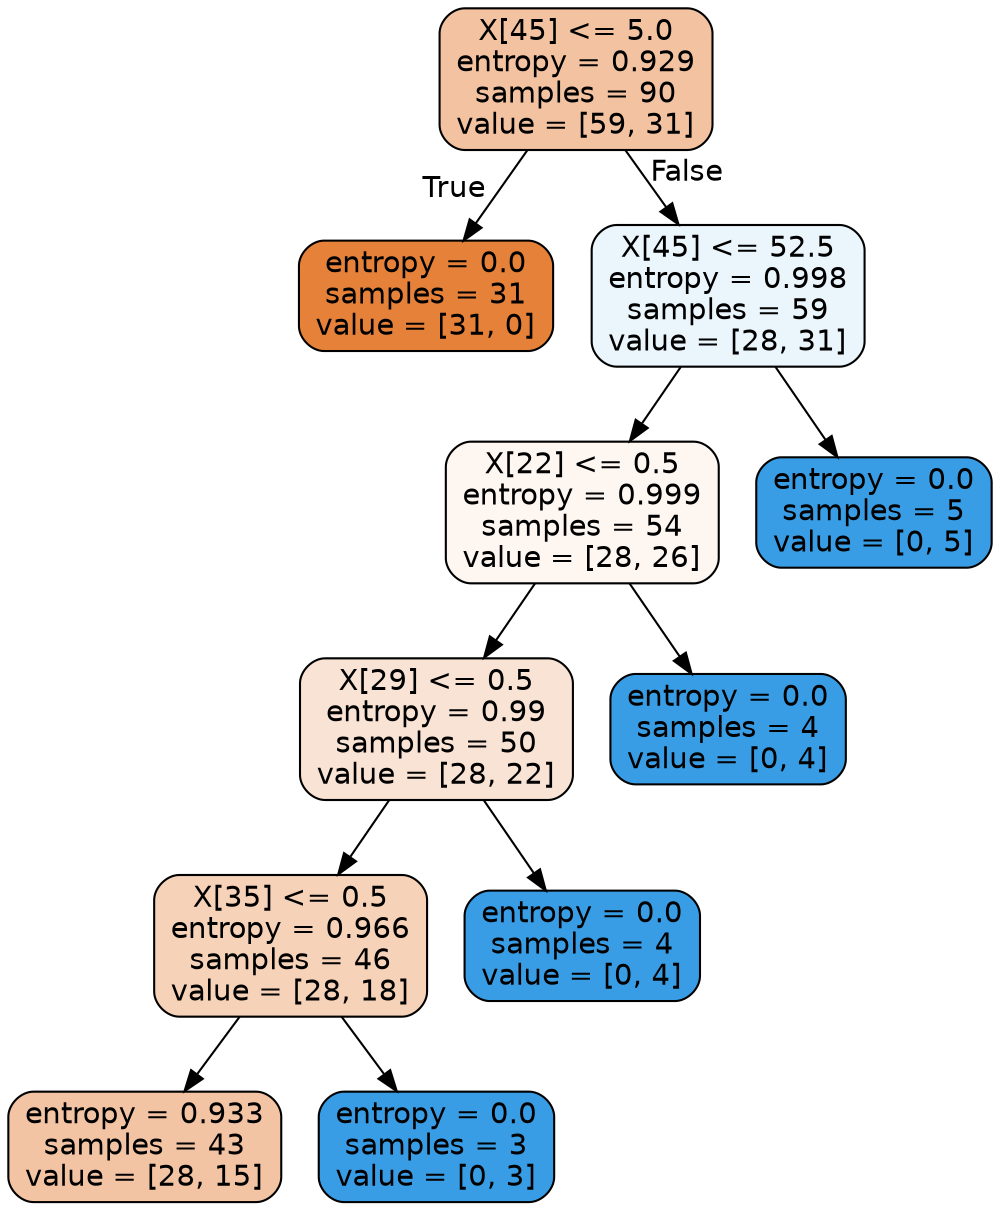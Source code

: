 digraph Tree {
node [shape=box, style="filled, rounded", color="black", fontname=helvetica] ;
edge [fontname=helvetica] ;
0 [label="X[45] <= 5.0\nentropy = 0.929\nsamples = 90\nvalue = [59, 31]", fillcolor="#e5813979"] ;
1 [label="entropy = 0.0\nsamples = 31\nvalue = [31, 0]", fillcolor="#e58139ff"] ;
0 -> 1 [labeldistance=2.5, labelangle=45, headlabel="True"] ;
2 [label="X[45] <= 52.5\nentropy = 0.998\nsamples = 59\nvalue = [28, 31]", fillcolor="#399de519"] ;
0 -> 2 [labeldistance=2.5, labelangle=-45, headlabel="False"] ;
3 [label="X[22] <= 0.5\nentropy = 0.999\nsamples = 54\nvalue = [28, 26]", fillcolor="#e5813912"] ;
2 -> 3 ;
4 [label="X[29] <= 0.5\nentropy = 0.99\nsamples = 50\nvalue = [28, 22]", fillcolor="#e5813937"] ;
3 -> 4 ;
5 [label="X[35] <= 0.5\nentropy = 0.966\nsamples = 46\nvalue = [28, 18]", fillcolor="#e581395b"] ;
4 -> 5 ;
6 [label="entropy = 0.933\nsamples = 43\nvalue = [28, 15]", fillcolor="#e5813976"] ;
5 -> 6 ;
7 [label="entropy = 0.0\nsamples = 3\nvalue = [0, 3]", fillcolor="#399de5ff"] ;
5 -> 7 ;
8 [label="entropy = 0.0\nsamples = 4\nvalue = [0, 4]", fillcolor="#399de5ff"] ;
4 -> 8 ;
9 [label="entropy = 0.0\nsamples = 4\nvalue = [0, 4]", fillcolor="#399de5ff"] ;
3 -> 9 ;
10 [label="entropy = 0.0\nsamples = 5\nvalue = [0, 5]", fillcolor="#399de5ff"] ;
2 -> 10 ;
}